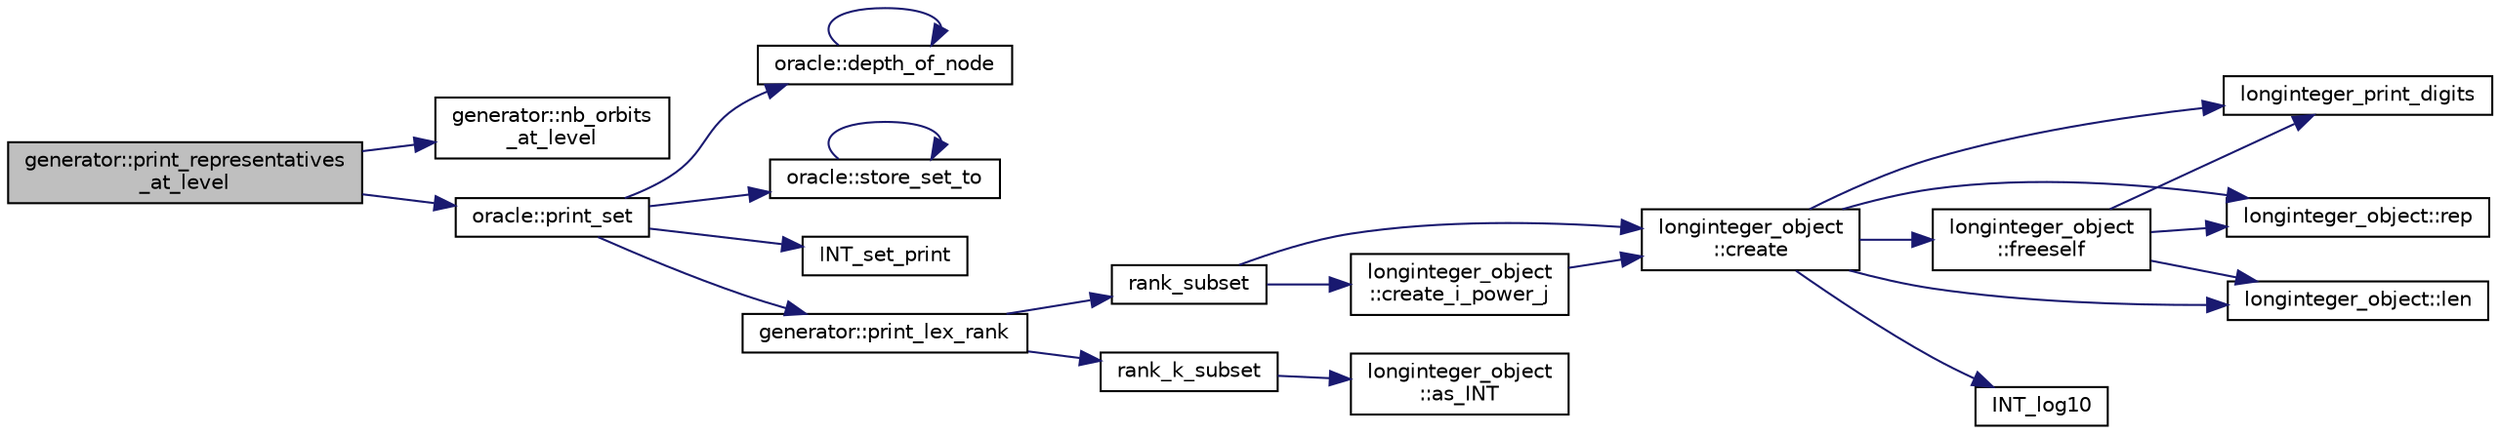 digraph "generator::print_representatives_at_level"
{
  edge [fontname="Helvetica",fontsize="10",labelfontname="Helvetica",labelfontsize="10"];
  node [fontname="Helvetica",fontsize="10",shape=record];
  rankdir="LR";
  Node18851 [label="generator::print_representatives\l_at_level",height=0.2,width=0.4,color="black", fillcolor="grey75", style="filled", fontcolor="black"];
  Node18851 -> Node18852 [color="midnightblue",fontsize="10",style="solid",fontname="Helvetica"];
  Node18852 [label="generator::nb_orbits\l_at_level",height=0.2,width=0.4,color="black", fillcolor="white", style="filled",URL="$d7/d73/classgenerator.html#a020f3d8378448310d044a4a24fadf301"];
  Node18851 -> Node18853 [color="midnightblue",fontsize="10",style="solid",fontname="Helvetica"];
  Node18853 [label="oracle::print_set",height=0.2,width=0.4,color="black", fillcolor="white", style="filled",URL="$d7/da7/classoracle.html#ad61bc9aa21c6a21da3845c83450faedc"];
  Node18853 -> Node18854 [color="midnightblue",fontsize="10",style="solid",fontname="Helvetica"];
  Node18854 [label="oracle::depth_of_node",height=0.2,width=0.4,color="black", fillcolor="white", style="filled",URL="$d7/da7/classoracle.html#a022e34d01ca887785e17c9f3fb25193e"];
  Node18854 -> Node18854 [color="midnightblue",fontsize="10",style="solid",fontname="Helvetica"];
  Node18853 -> Node18855 [color="midnightblue",fontsize="10",style="solid",fontname="Helvetica"];
  Node18855 [label="oracle::store_set_to",height=0.2,width=0.4,color="black", fillcolor="white", style="filled",URL="$d7/da7/classoracle.html#a4489d03d342f31d1e64632ce4d0e700d"];
  Node18855 -> Node18855 [color="midnightblue",fontsize="10",style="solid",fontname="Helvetica"];
  Node18853 -> Node18856 [color="midnightblue",fontsize="10",style="solid",fontname="Helvetica"];
  Node18856 [label="INT_set_print",height=0.2,width=0.4,color="black", fillcolor="white", style="filled",URL="$df/dbf/sajeeb_8_c.html#a97614645ec11df30e0e896367f91ffd9"];
  Node18853 -> Node18857 [color="midnightblue",fontsize="10",style="solid",fontname="Helvetica"];
  Node18857 [label="generator::print_lex_rank",height=0.2,width=0.4,color="black", fillcolor="white", style="filled",URL="$d7/d73/classgenerator.html#ab89ba2cf2329ea137bcab9b5f38e9595"];
  Node18857 -> Node18858 [color="midnightblue",fontsize="10",style="solid",fontname="Helvetica"];
  Node18858 [label="rank_subset",height=0.2,width=0.4,color="black", fillcolor="white", style="filled",URL="$de/ded/test2_8_c.html#abf5de6698fa2a247092d09eb65dbec60"];
  Node18858 -> Node18859 [color="midnightblue",fontsize="10",style="solid",fontname="Helvetica"];
  Node18859 [label="longinteger_object\l::create",height=0.2,width=0.4,color="black", fillcolor="white", style="filled",URL="$dd/d7e/classlonginteger__object.html#a95d2eebc60849c3963a49298b1f498c2"];
  Node18859 -> Node18860 [color="midnightblue",fontsize="10",style="solid",fontname="Helvetica"];
  Node18860 [label="longinteger_object\l::freeself",height=0.2,width=0.4,color="black", fillcolor="white", style="filled",URL="$dd/d7e/classlonginteger__object.html#a06450f8c4795d81da6d680830ef958a1"];
  Node18860 -> Node18861 [color="midnightblue",fontsize="10",style="solid",fontname="Helvetica"];
  Node18861 [label="longinteger_print_digits",height=0.2,width=0.4,color="black", fillcolor="white", style="filled",URL="$de/dc5/algebra__and__number__theory_8h.html#ac2bac7b12f5b6440b8dad275cd7a157d"];
  Node18860 -> Node18862 [color="midnightblue",fontsize="10",style="solid",fontname="Helvetica"];
  Node18862 [label="longinteger_object::rep",height=0.2,width=0.4,color="black", fillcolor="white", style="filled",URL="$dd/d7e/classlonginteger__object.html#a3ecaf12738cc721d281c416503f241e2"];
  Node18860 -> Node18863 [color="midnightblue",fontsize="10",style="solid",fontname="Helvetica"];
  Node18863 [label="longinteger_object::len",height=0.2,width=0.4,color="black", fillcolor="white", style="filled",URL="$dd/d7e/classlonginteger__object.html#a0bfeae35be8a6fd44ed7f76413596ab1"];
  Node18859 -> Node18864 [color="midnightblue",fontsize="10",style="solid",fontname="Helvetica"];
  Node18864 [label="INT_log10",height=0.2,width=0.4,color="black", fillcolor="white", style="filled",URL="$de/dc5/algebra__and__number__theory_8h.html#a98bc0a6c562370a355165d2538dac250"];
  Node18859 -> Node18861 [color="midnightblue",fontsize="10",style="solid",fontname="Helvetica"];
  Node18859 -> Node18862 [color="midnightblue",fontsize="10",style="solid",fontname="Helvetica"];
  Node18859 -> Node18863 [color="midnightblue",fontsize="10",style="solid",fontname="Helvetica"];
  Node18858 -> Node18865 [color="midnightblue",fontsize="10",style="solid",fontname="Helvetica"];
  Node18865 [label="longinteger_object\l::create_i_power_j",height=0.2,width=0.4,color="black", fillcolor="white", style="filled",URL="$dd/d7e/classlonginteger__object.html#abd7f646a9077ab9a8c2754c221ae8e2a"];
  Node18865 -> Node18859 [color="midnightblue",fontsize="10",style="solid",fontname="Helvetica"];
  Node18857 -> Node18866 [color="midnightblue",fontsize="10",style="solid",fontname="Helvetica"];
  Node18866 [label="rank_k_subset",height=0.2,width=0.4,color="black", fillcolor="white", style="filled",URL="$d2/d7c/combinatorics_8_c.html#a8ec9127fb82ee9dfa337c897c7060a57"];
  Node18866 -> Node18867 [color="midnightblue",fontsize="10",style="solid",fontname="Helvetica"];
  Node18867 [label="longinteger_object\l::as_INT",height=0.2,width=0.4,color="black", fillcolor="white", style="filled",URL="$dd/d7e/classlonginteger__object.html#afb992d4679a6741acc63c8bcba27971e"];
}
